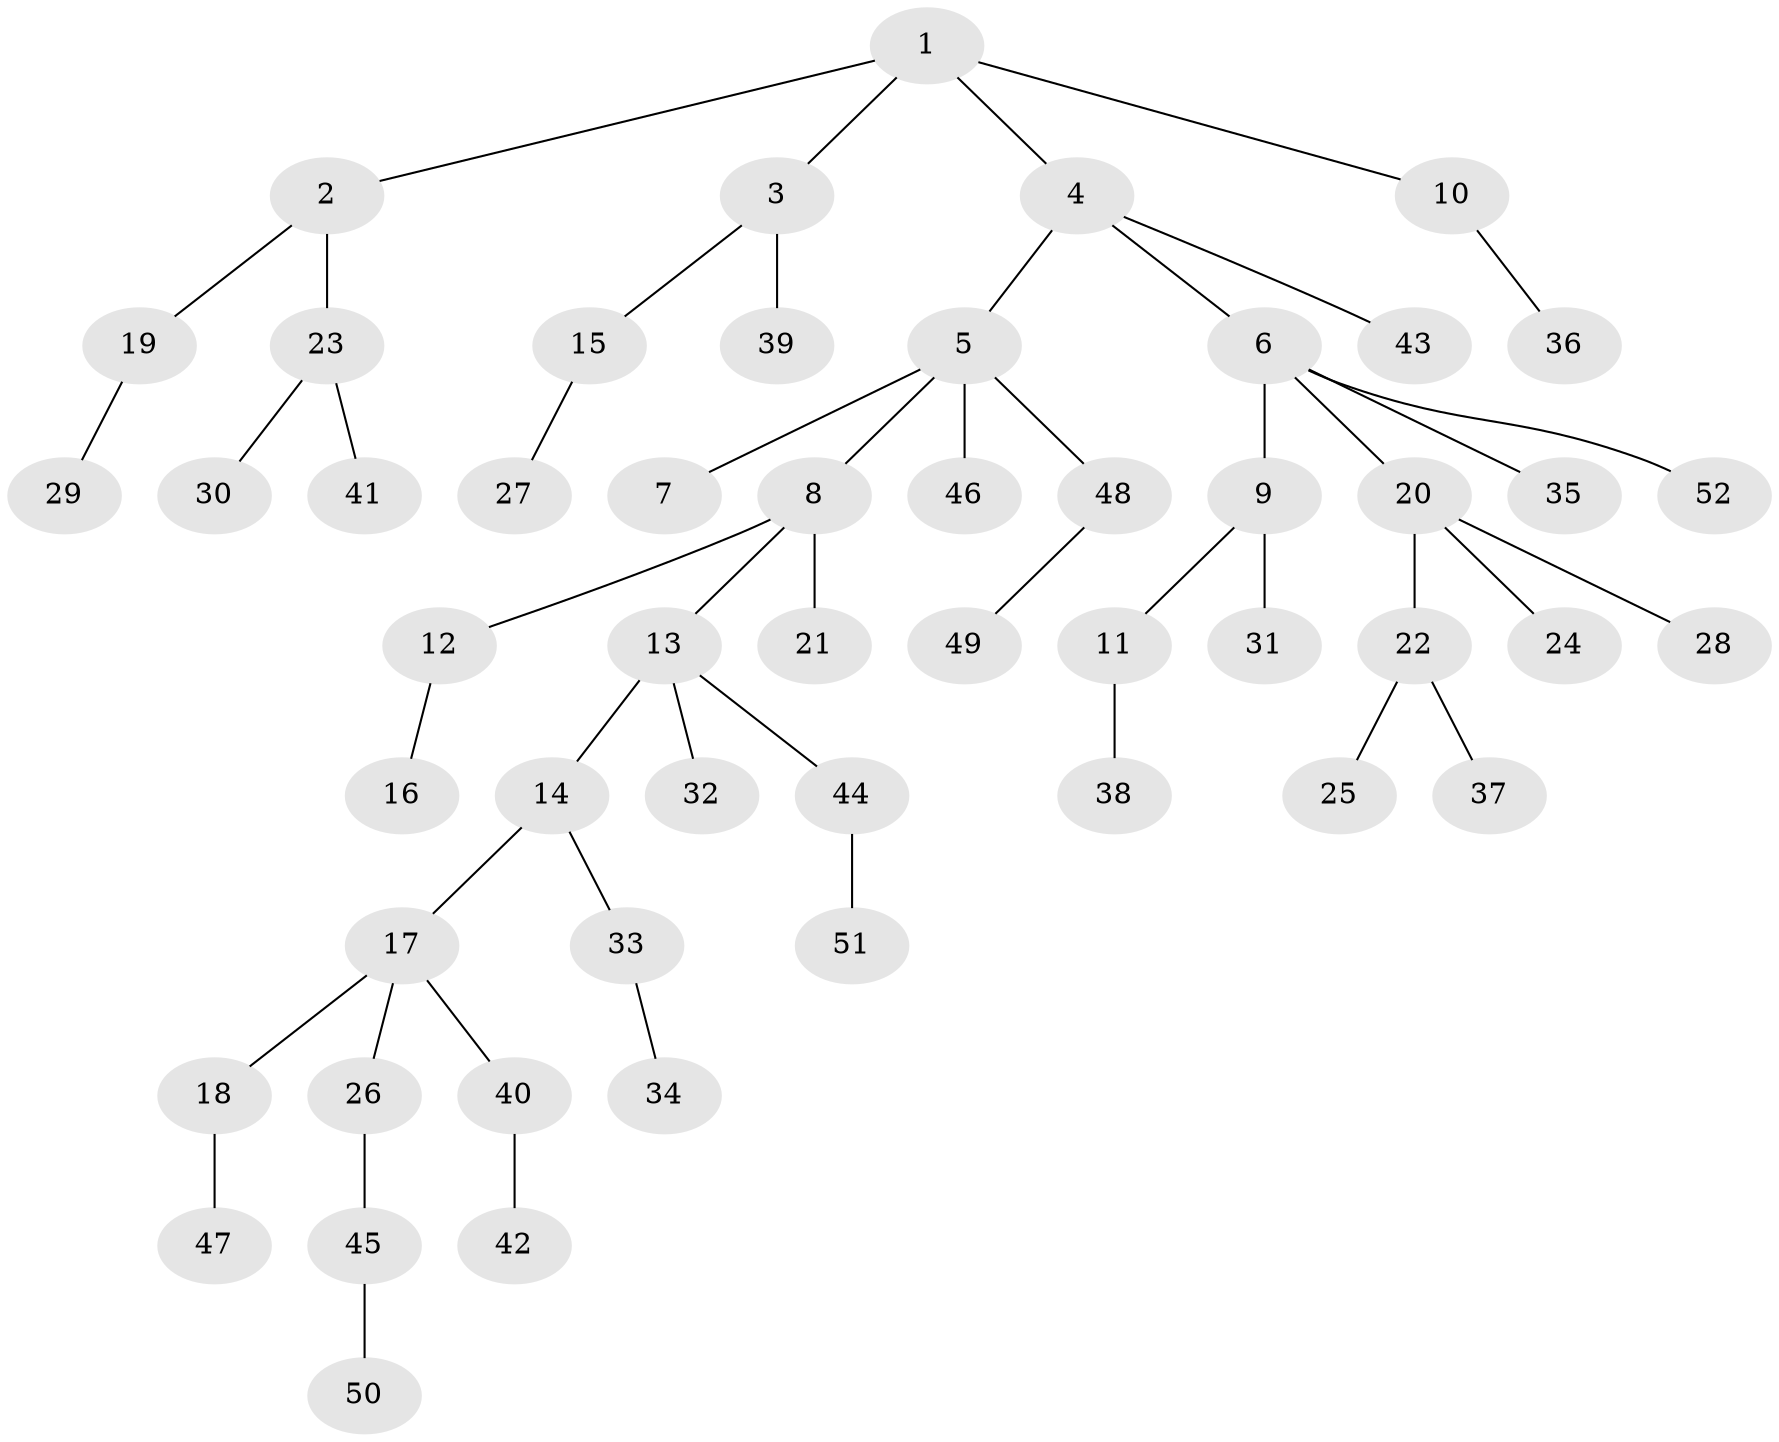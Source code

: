 // Generated by graph-tools (version 1.1) at 2025/52/03/09/25 04:52:49]
// undirected, 52 vertices, 51 edges
graph export_dot {
graph [start="1"]
  node [color=gray90,style=filled];
  1;
  2;
  3;
  4;
  5;
  6;
  7;
  8;
  9;
  10;
  11;
  12;
  13;
  14;
  15;
  16;
  17;
  18;
  19;
  20;
  21;
  22;
  23;
  24;
  25;
  26;
  27;
  28;
  29;
  30;
  31;
  32;
  33;
  34;
  35;
  36;
  37;
  38;
  39;
  40;
  41;
  42;
  43;
  44;
  45;
  46;
  47;
  48;
  49;
  50;
  51;
  52;
  1 -- 2;
  1 -- 3;
  1 -- 4;
  1 -- 10;
  2 -- 19;
  2 -- 23;
  3 -- 15;
  3 -- 39;
  4 -- 5;
  4 -- 6;
  4 -- 43;
  5 -- 7;
  5 -- 8;
  5 -- 46;
  5 -- 48;
  6 -- 9;
  6 -- 20;
  6 -- 35;
  6 -- 52;
  8 -- 12;
  8 -- 13;
  8 -- 21;
  9 -- 11;
  9 -- 31;
  10 -- 36;
  11 -- 38;
  12 -- 16;
  13 -- 14;
  13 -- 32;
  13 -- 44;
  14 -- 17;
  14 -- 33;
  15 -- 27;
  17 -- 18;
  17 -- 26;
  17 -- 40;
  18 -- 47;
  19 -- 29;
  20 -- 22;
  20 -- 24;
  20 -- 28;
  22 -- 25;
  22 -- 37;
  23 -- 30;
  23 -- 41;
  26 -- 45;
  33 -- 34;
  40 -- 42;
  44 -- 51;
  45 -- 50;
  48 -- 49;
}
